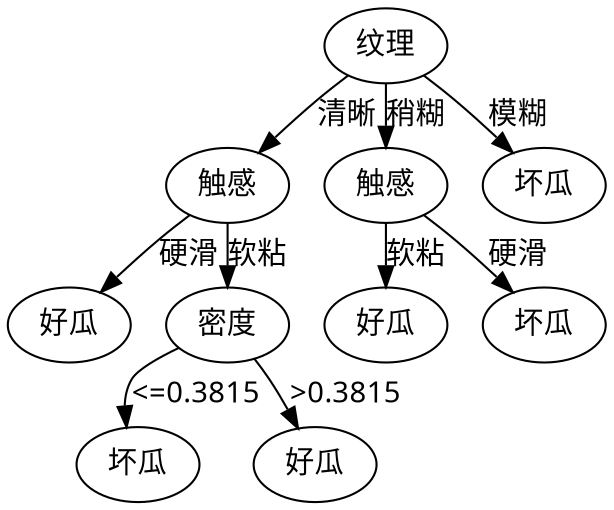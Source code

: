 digraph G {
	0 [label="纹理" fontname=FangSong]
	1 [label="触感" fontname=FangSong]
	0 -> 1 [label="清晰" fontname=FangSong]
	2 [label="好瓜" fontname=FangSong]
	1 -> 2 [label="硬滑" fontname=FangSong]
	3 [label="密度" fontname=FangSong]
	1 -> 3 [label="软粘" fontname=FangSong]
	4 [label="坏瓜" fontname=FangSong]
	3 -> 4 [label="<=0.3815" fontname=FangSong]
	5 [label="好瓜" fontname=FangSong]
	3 -> 5 [label=">0.3815" fontname=FangSong]
	6 [label="触感" fontname=FangSong]
	0 -> 6 [label="稍糊" fontname=FangSong]
	7 [label="好瓜" fontname=FangSong]
	6 -> 7 [label="软粘" fontname=FangSong]
	8 [label="坏瓜" fontname=FangSong]
	6 -> 8 [label="硬滑" fontname=FangSong]
	9 [label="坏瓜" fontname=FangSong]
	0 -> 9 [label="模糊" fontname=FangSong]
	rankdir=RB ranksep=0
}
